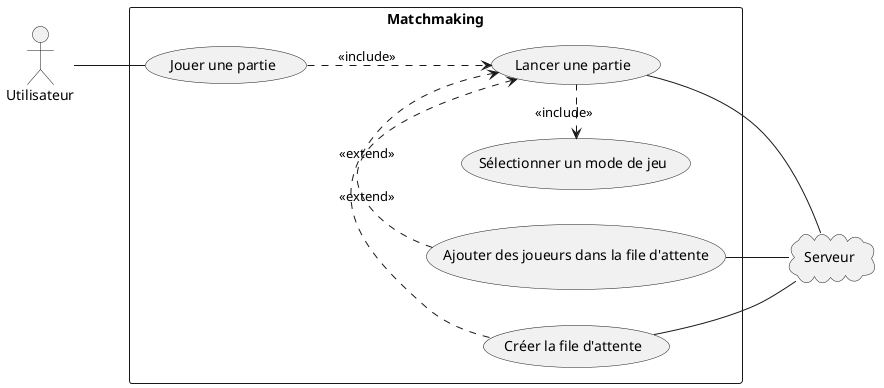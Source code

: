 @startuml matchmaking

left to right direction
actor Utilisateur as user

'#TODO: should we add join as viewer in matchmaking
together {
    cloud "Serveur" as server

    rectangle "Matchmaking" as matchmaking {
        usecase "Jouer une partie" as play_game

        usecase "Sélectionner un mode de jeu" as select_gamemode

        usecase "Lancer une partie" as start_game

        usecase "Créer la file d'attente" as create_queue

        usecase "Ajouter des joueurs dans la file d'attente" as add_players_to_queue
    }
}

play_game .-> start_game: <<include>>
start_game .left-> select_gamemode: <<include>>
start_game <-left. create_queue: <<extend>>
start_game <-left. add_players_to_queue: <<extend>>

create_queue -- server
add_players_to_queue -- server
start_game -- server

user -- play_game
 
@enduml
